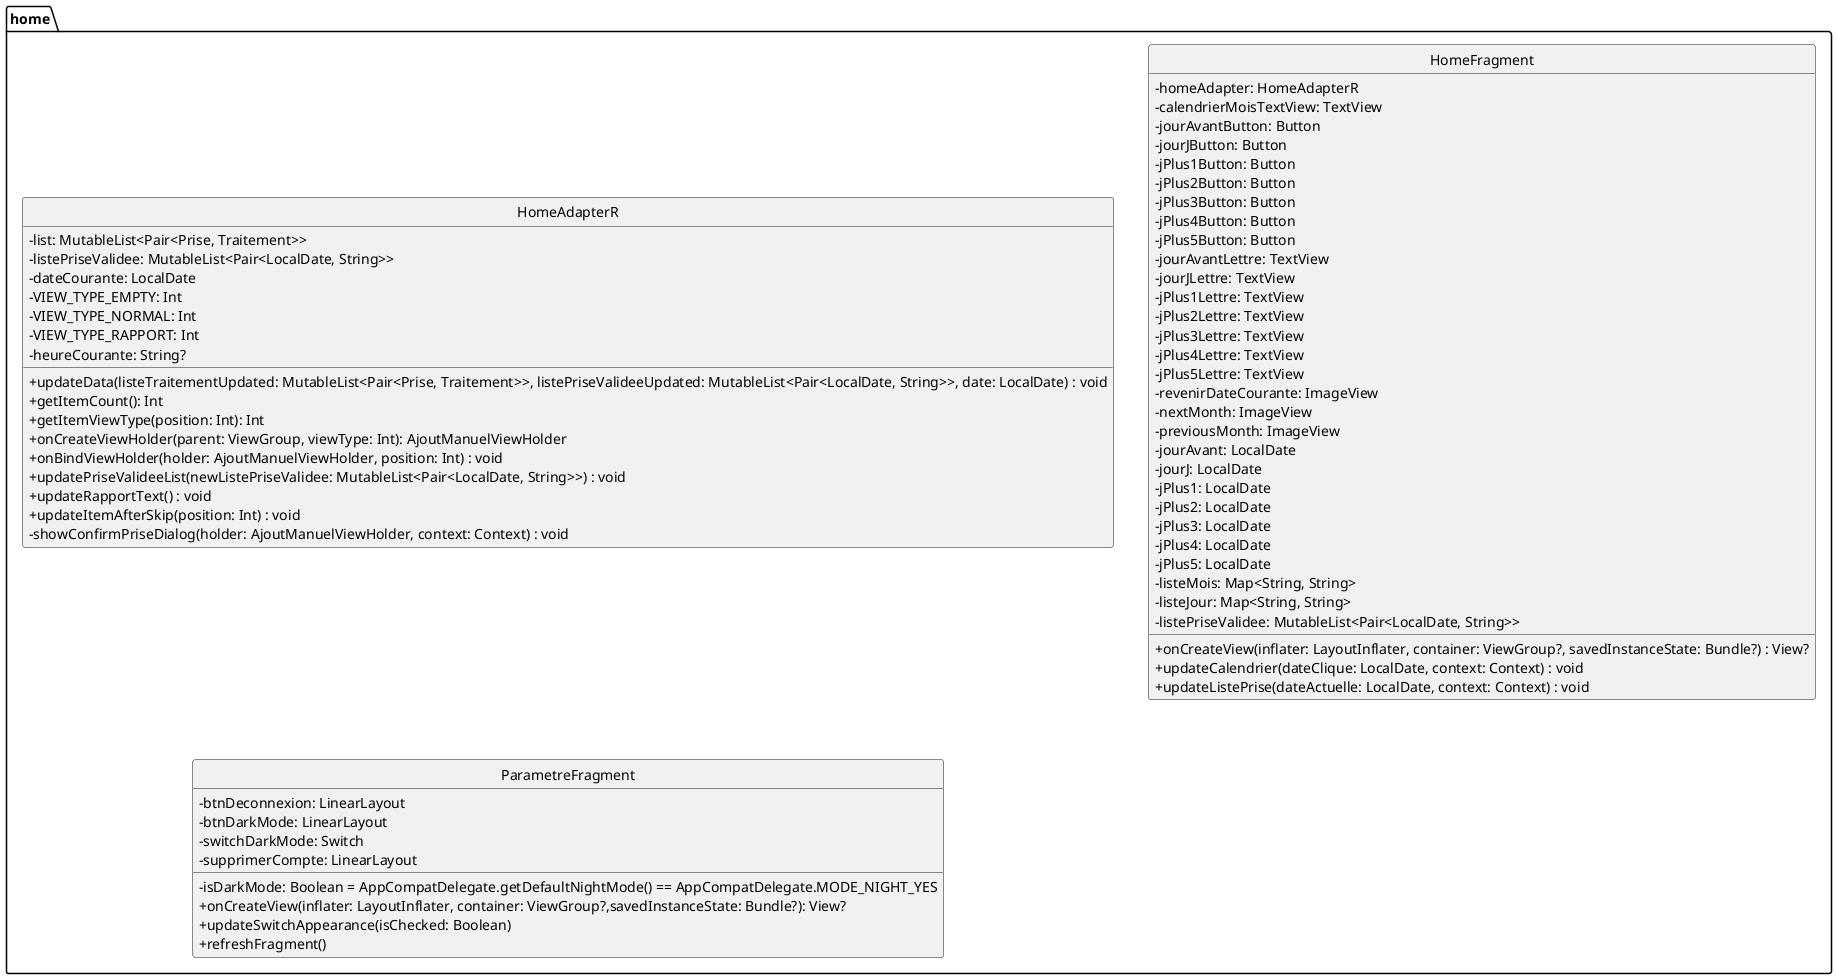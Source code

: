 @startuml

hide circle
skinparam monochrome true
skinparam classAttributeIconSize 0
skinparam backgroundcolor white
skinparam groupInheritance 2



    package home {
        class HomeAdapterR {
            - list: MutableList<Pair<Prise, Traitement>>
            - listePriseValidee: MutableList<Pair<LocalDate, String>>
            - dateCourante: LocalDate
            - VIEW_TYPE_EMPTY: Int
            - VIEW_TYPE_NORMAL: Int
            - VIEW_TYPE_RAPPORT: Int
            - heureCourante: String?
            + updateData(listeTraitementUpdated: MutableList<Pair<Prise, Traitement>>, listePriseValideeUpdated: MutableList<Pair<LocalDate, String>>, date: LocalDate) : void
            + getItemCount(): Int
            + getItemViewType(position: Int): Int
            + onCreateViewHolder(parent: ViewGroup, viewType: Int): AjoutManuelViewHolder
            + onBindViewHolder(holder: AjoutManuelViewHolder, position: Int) : void
            + updatePriseValideeList(newListePriseValidee: MutableList<Pair<LocalDate, String>>) : void
            + updateRapportText() : void
            + updateItemAfterSkip(position: Int) : void
            - showConfirmPriseDialog(holder: AjoutManuelViewHolder, context: Context) : void
        }


        class HomeFragment {
            - homeAdapter: HomeAdapterR
            - calendrierMoisTextView: TextView
            - jourAvantButton: Button
            - jourJButton: Button
            - jPlus1Button: Button
            - jPlus2Button: Button
            - jPlus3Button: Button
            - jPlus4Button: Button
            - jPlus5Button: Button
            - jourAvantLettre: TextView
            - jourJLettre: TextView
            - jPlus1Lettre: TextView
            - jPlus2Lettre: TextView
            - jPlus3Lettre: TextView
            - jPlus4Lettre: TextView
            - jPlus5Lettre: TextView
            - revenirDateCourante: ImageView
            - nextMonth: ImageView
            - previousMonth: ImageView
            - jourAvant: LocalDate
            - jourJ: LocalDate
            - jPlus1: LocalDate
            - jPlus2: LocalDate
            - jPlus3: LocalDate
            - jPlus4: LocalDate
            - jPlus5: LocalDate
            - listeMois: Map<String, String>
            - listeJour: Map<String, String>
            - listePriseValidee: MutableList<Pair<LocalDate, String>>
            + onCreateView(inflater: LayoutInflater, container: ViewGroup?, savedInstanceState: Bundle?) : View?
            + updateCalendrier(dateClique: LocalDate, context: Context) : void
            + updateListePrise(dateActuelle: LocalDate, context: Context) : void
        }

        class ParametreFragment{
            - btnDeconnexion: LinearLayout
            - btnDarkMode: LinearLayout
            - switchDarkMode: Switch
            - supprimerCompte: LinearLayout
            - isDarkMode: Boolean = AppCompatDelegate.getDefaultNightMode() == AppCompatDelegate.MODE_NIGHT_YES
            + onCreateView(inflater: LayoutInflater, container: ViewGroup?,savedInstanceState: Bundle?): View?
            + updateSwitchAppearance(isChecked: Boolean)
            + refreshFragment()
         }
    }


@enduml
